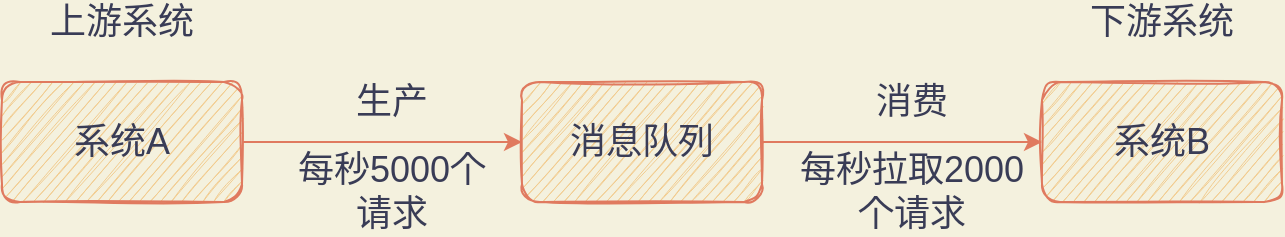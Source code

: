 <mxfile version="14.6.13" type="device"><diagram id="C5RBs43oDa-KdzZeNtuy" name="Page-1"><mxGraphModel dx="1024" dy="601" grid="1" gridSize="10" guides="1" tooltips="1" connect="1" arrows="1" fold="1" page="1" pageScale="1" pageWidth="827" pageHeight="1169" background="#F4F1DE" math="0" shadow="0"><root><mxCell id="WIyWlLk6GJQsqaUBKTNV-0"/><mxCell id="WIyWlLk6GJQsqaUBKTNV-1" parent="WIyWlLk6GJQsqaUBKTNV-0"/><mxCell id="W3sHHkKrmRDk7Jkai6T2-16" value="" style="edgeStyle=orthogonalEdgeStyle;rounded=0;orthogonalLoop=1;jettySize=auto;html=1;fontSize=18;strokeColor=#E07A5F;fontColor=#393C56;labelBackgroundColor=#F4F1DE;" edge="1" parent="WIyWlLk6GJQsqaUBKTNV-1" source="W3sHHkKrmRDk7Jkai6T2-17" target="W3sHHkKrmRDk7Jkai6T2-22"><mxGeometry relative="1" as="geometry"><Array as="points"><mxPoint x="250" y="240"/><mxPoint x="250" y="240"/></Array></mxGeometry></mxCell><mxCell id="W3sHHkKrmRDk7Jkai6T2-17" value="系统A" style="whiteSpace=wrap;html=1;fontSize=18;fillColor=#F2CC8F;strokeColor=#E07A5F;fontColor=#393C56;sketch=1;rounded=1;" vertex="1" parent="WIyWlLk6GJQsqaUBKTNV-1"><mxGeometry x="100" y="210" width="120" height="60" as="geometry"/></mxCell><mxCell id="W3sHHkKrmRDk7Jkai6T2-18" value="系统B" style="whiteSpace=wrap;html=1;fontSize=18;fillColor=#F2CC8F;strokeColor=#E07A5F;fontColor=#393C56;sketch=1;rounded=1;" vertex="1" parent="WIyWlLk6GJQsqaUBKTNV-1"><mxGeometry x="620" y="210" width="120" height="60" as="geometry"/></mxCell><mxCell id="W3sHHkKrmRDk7Jkai6T2-19" value="上游系统" style="text;html=1;strokeColor=none;fillColor=none;align=center;verticalAlign=middle;whiteSpace=wrap;fontColor=#393C56;fontSize=18;sketch=1;rounded=1;" vertex="1" parent="WIyWlLk6GJQsqaUBKTNV-1"><mxGeometry x="110" y="170" width="100" height="20" as="geometry"/></mxCell><mxCell id="W3sHHkKrmRDk7Jkai6T2-20" value="下游系统" style="text;html=1;strokeColor=none;fillColor=none;align=center;verticalAlign=middle;whiteSpace=wrap;fontColor=#393C56;fontSize=18;sketch=1;rounded=1;" vertex="1" parent="WIyWlLk6GJQsqaUBKTNV-1"><mxGeometry x="635" y="170" width="90" height="20" as="geometry"/></mxCell><mxCell id="W3sHHkKrmRDk7Jkai6T2-21" value="" style="edgeStyle=orthogonalEdgeStyle;rounded=0;orthogonalLoop=1;jettySize=auto;html=1;fontSize=18;strokeColor=#E07A5F;fontColor=#393C56;labelBackgroundColor=#F4F1DE;" edge="1" parent="WIyWlLk6GJQsqaUBKTNV-1" source="W3sHHkKrmRDk7Jkai6T2-22" target="W3sHHkKrmRDk7Jkai6T2-18"><mxGeometry relative="1" as="geometry"><Array as="points"><mxPoint x="480" y="240"/><mxPoint x="480" y="240"/></Array></mxGeometry></mxCell><mxCell id="W3sHHkKrmRDk7Jkai6T2-22" value="消息队列" style="whiteSpace=wrap;html=1;fontSize=18;fillColor=#F2CC8F;strokeColor=#E07A5F;fontColor=#393C56;sketch=1;rounded=1;" vertex="1" parent="WIyWlLk6GJQsqaUBKTNV-1"><mxGeometry x="360" y="210" width="120" height="60" as="geometry"/></mxCell><mxCell id="W3sHHkKrmRDk7Jkai6T2-23" value="生产" style="text;html=1;strokeColor=none;fillColor=none;align=center;verticalAlign=middle;whiteSpace=wrap;rounded=0;fontSize=18;fontColor=#393C56;" vertex="1" parent="WIyWlLk6GJQsqaUBKTNV-1"><mxGeometry x="275" y="210" width="40" height="20" as="geometry"/></mxCell><mxCell id="W3sHHkKrmRDk7Jkai6T2-24" value="消费" style="text;html=1;strokeColor=none;fillColor=none;align=center;verticalAlign=middle;whiteSpace=wrap;rounded=0;fontSize=18;fontColor=#393C56;" vertex="1" parent="WIyWlLk6GJQsqaUBKTNV-1"><mxGeometry x="535" y="210" width="40" height="20" as="geometry"/></mxCell><mxCell id="W3sHHkKrmRDk7Jkai6T2-25" value="每秒5000个请求" style="text;html=1;strokeColor=none;fillColor=none;align=center;verticalAlign=middle;whiteSpace=wrap;rounded=0;sketch=0;fontColor=#393C56;fontSize=18;" vertex="1" parent="WIyWlLk6GJQsqaUBKTNV-1"><mxGeometry x="240" y="250" width="110" height="30" as="geometry"/></mxCell><mxCell id="W3sHHkKrmRDk7Jkai6T2-26" value="每秒拉取2000个请求" style="text;html=1;strokeColor=none;fillColor=none;align=center;verticalAlign=middle;whiteSpace=wrap;rounded=0;sketch=0;fontColor=#393C56;fontSize=18;" vertex="1" parent="WIyWlLk6GJQsqaUBKTNV-1"><mxGeometry x="490" y="250" width="130" height="30" as="geometry"/></mxCell></root></mxGraphModel></diagram></mxfile>